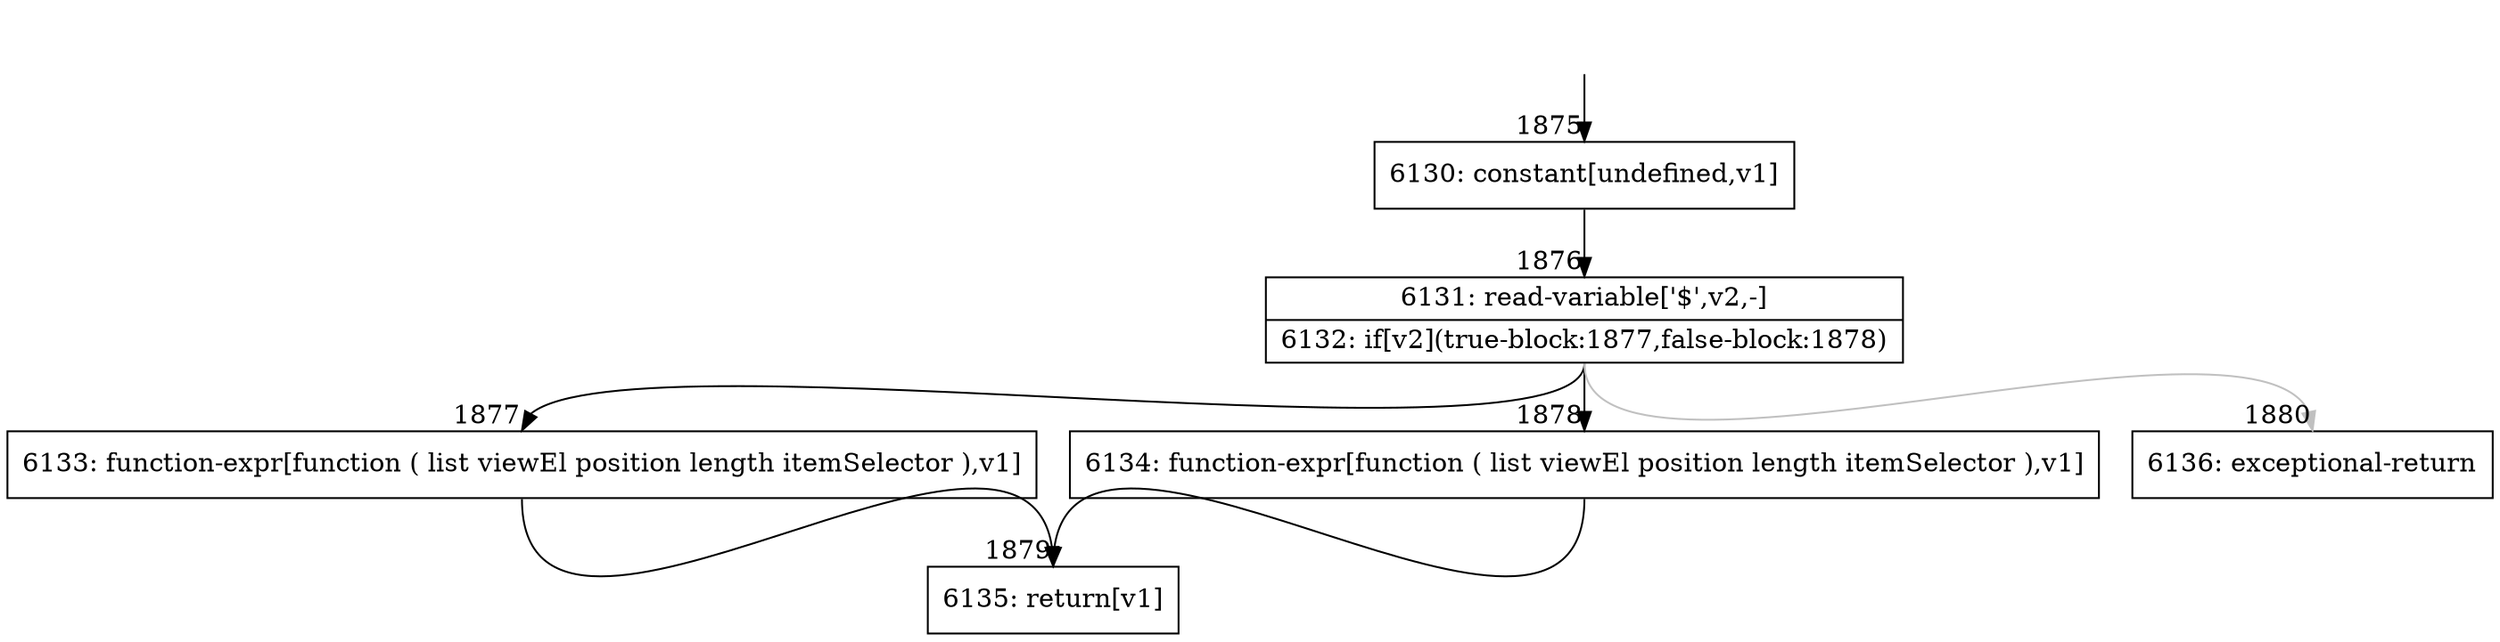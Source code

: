digraph {
rankdir="TD"
BB_entry152[shape=none,label=""];
BB_entry152 -> BB1875 [tailport=s, headport=n, headlabel="    1875"]
BB1875 [shape=record label="{6130: constant[undefined,v1]}" ] 
BB1875 -> BB1876 [tailport=s, headport=n, headlabel="      1876"]
BB1876 [shape=record label="{6131: read-variable['$',v2,-]|6132: if[v2](true-block:1877,false-block:1878)}" ] 
BB1876 -> BB1877 [tailport=s, headport=n, headlabel="      1877"]
BB1876 -> BB1878 [tailport=s, headport=n, headlabel="      1878"]
BB1876 -> BB1880 [tailport=s, headport=n, color=gray, headlabel="      1880"]
BB1877 [shape=record label="{6133: function-expr[function ( list viewEl position length itemSelector ),v1]}" ] 
BB1877 -> BB1879 [tailport=s, headport=n, headlabel="      1879"]
BB1878 [shape=record label="{6134: function-expr[function ( list viewEl position length itemSelector ),v1]}" ] 
BB1878 -> BB1879 [tailport=s, headport=n]
BB1879 [shape=record label="{6135: return[v1]}" ] 
BB1880 [shape=record label="{6136: exceptional-return}" ] 
//#$~ 1652
}
